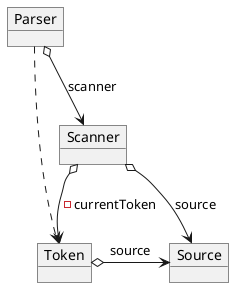 
@startuml

object Parser
object Scanner

object Token
object Source

Parser .down..> Token
Parser o-ri-> Scanner : "scanner"

Scanner o-down-> Token : "-currentToken"
Scanner o-down-> Source : "source"

Token o-right-> Source : "source"


@enduml
